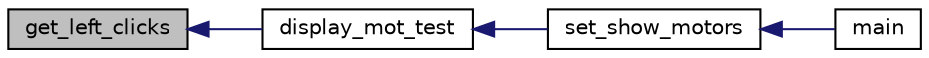 digraph "get_left_clicks"
{
  edge [fontname="Helvetica",fontsize="10",labelfontname="Helvetica",labelfontsize="10"];
  node [fontname="Helvetica",fontsize="10",shape=record];
  rankdir="LR";
  Node1 [label="get_left_clicks",height=0.2,width=0.4,color="black", fillcolor="grey75", style="filled" fontcolor="black"];
  Node1 -> Node2 [dir="back",color="midnightblue",fontsize="10",style="solid",fontname="Helvetica"];
  Node2 [label="display_mot_test",height=0.2,width=0.4,color="black", fillcolor="white", style="filled",URL="$test_2motor_8c.html#ae795df409b1689e7122dab70480e9b78"];
  Node2 -> Node3 [dir="back",color="midnightblue",fontsize="10",style="solid",fontname="Helvetica"];
  Node3 [label="set_show_motors",height=0.2,width=0.4,color="black", fillcolor="white", style="filled",URL="$test_2motor_8c.html#a9382922728322499a2a494319f2f948c"];
  Node3 -> Node4 [dir="back",color="midnightblue",fontsize="10",style="solid",fontname="Helvetica"];
  Node4 [label="main",height=0.2,width=0.4,color="black", fillcolor="white", style="filled",URL="$test_2motor_8c.html#acdef7a1fd863a6d3770c1268cb06add3"];
}
